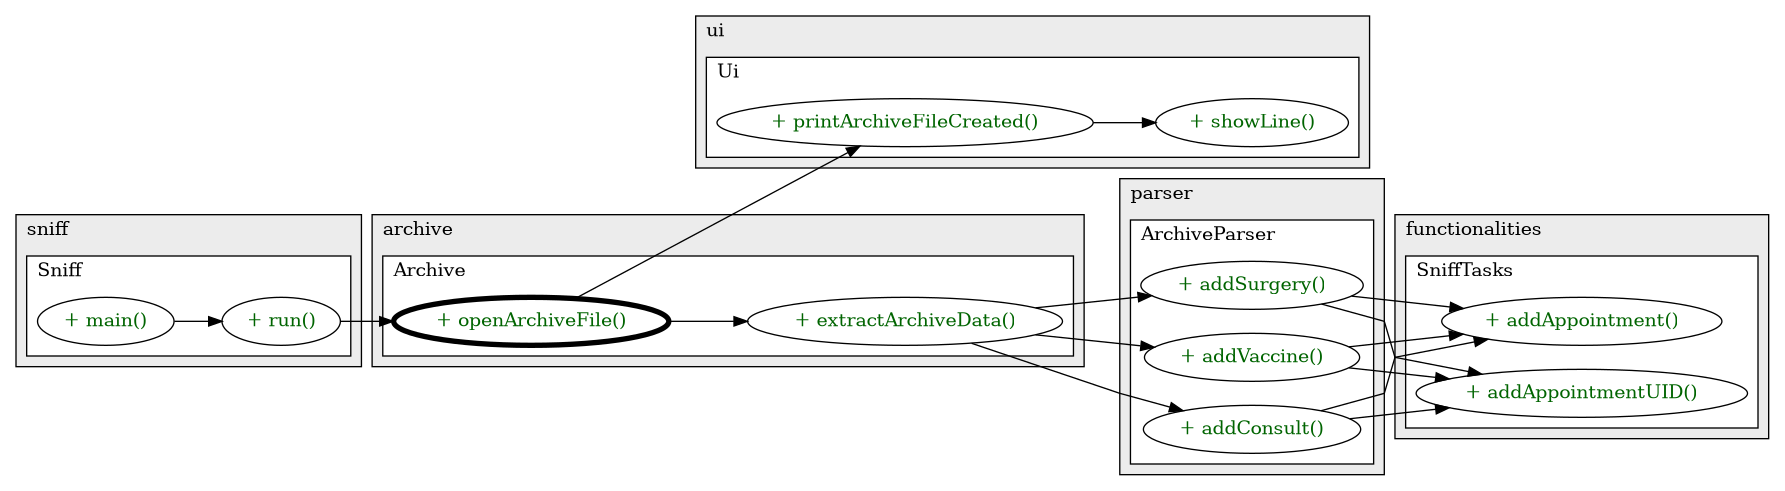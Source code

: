 @startuml

/' diagram meta data start
config=CallConfiguration;
{
  "rootMethod": "archive.Archive#openArchiveFile(String)",
  "projectClassification": {
    "searchMode": "OpenProject", // OpenProject, AllProjects
    "includedProjects": "",
    "pathEndKeywords": "*.impl",
    "isClientPath": "",
    "isClientName": "",
    "isTestPath": "",
    "isTestName": "",
    "isMappingPath": "",
    "isMappingName": "",
    "isDataAccessPath": "",
    "isDataAccessName": "",
    "isDataStructurePath": "",
    "isDataStructureName": "",
    "isInterfaceStructuresPath": "",
    "isInterfaceStructuresName": "",
    "isEntryPointPath": "",
    "isEntryPointName": "",
    "treatFinalFieldsAsMandatory": false
  },
  "graphRestriction": {
    "classPackageExcludeFilter": "",
    "classPackageIncludeFilter": "",
    "classNameExcludeFilter": "",
    "classNameIncludeFilter": "",
    "methodNameExcludeFilter": "",
    "methodNameIncludeFilter": "",
    "removeByInheritance": "", // inheritance/annotation based filtering is done in a second step
    "removeByAnnotation": "",
    "removeByClassPackage": "", // cleanup the graph after inheritance/annotation based filtering is done
    "removeByClassName": "",
    "cutMappings": false,
    "cutEnum": true,
    "cutTests": true,
    "cutClient": true,
    "cutDataAccess": false,
    "cutInterfaceStructures": false,
    "cutDataStructures": false,
    "cutGetterAndSetter": true,
    "cutConstructors": true
  },
  "graphTraversal": {
    "forwardDepth": 3,
    "backwardDepth": 3,
    "classPackageExcludeFilter": "",
    "classPackageIncludeFilter": "",
    "classNameExcludeFilter": "",
    "classNameIncludeFilter": "",
    "methodNameExcludeFilter": "",
    "methodNameIncludeFilter": "",
    "hideMappings": false,
    "hideDataStructures": false,
    "hidePrivateMethods": true,
    "hideInterfaceCalls": true, // indirection: implementation -> interface (is hidden) -> implementation
    "onlyShowApplicationEntryPoints": false, // root node is included
    "useMethodCallsForStructureDiagram": "ForwardOnly" // ForwardOnly, BothDirections, No
  },
  "details": {
    "aggregation": "GroupByClass", // ByClass, GroupByClass, None
    "showMethodParametersTypes": false,
    "showMethodParametersNames": false,
    "showMethodReturnType": false,
    "showPackageLevels": 2,
    "showCallOrder": false,
    "edgeMode": "MethodsOnly", // TypesOnly, MethodsOnly, TypesAndMethods, MethodsAndDirectTypeUsage
    "showDetailedClassStructure": false
  },
  "rootClass": "archive.Archive",
  "extensionCallbackMethod": "" // qualified.class.name#methodName - signature: public static String method(String)
}
diagram meta data end '/



digraph g {
    rankdir="LR"
    splines=polyline
    

'nodes 
subgraph cluster_109586094 { 
   	label=sniff
	labeljust=l
	fillcolor="#ececec"
	style=filled
   
   subgraph cluster_1041190780 { 
   	label=Sniff
	labeljust=l
	fillcolor=white
	style=filled
   
   Sniff655660956XXXmain1859653459[
	label="+ main()"
	style=filled
	fillcolor=white
	tooltip="Sniff

&#10;  Main entry-point for the java.sniff.Sniff application.&#10; "
	fontcolor=darkgreen
];

Sniff655660956XXXrun0[
	label="+ run()"
	style=filled
	fillcolor=white
	tooltip="Sniff

null"
	fontcolor=darkgreen
];
} 
} 

subgraph cluster_3732 { 
   	label=ui
	labeljust=l
	fillcolor="#ececec"
	style=filled
   
   subgraph cluster_1595519031 { 
   	label=Ui
	labeljust=l
	fillcolor=white
	style=filled
   
   Ui1037788935XXXprintArchiveFileCreated64711720[
	label="+ printArchiveFileCreated()"
	style=filled
	fillcolor=white
	tooltip="Ui

null"
	fontcolor=darkgreen
];

Ui1037788935XXXshowLine0[
	label="+ showLine()"
	style=filled
	fillcolor=white
	tooltip="Ui

null"
	fontcolor=darkgreen
];
} 
} 

subgraph cluster_579021399 { 
   	label=functionalities
	labeljust=l
	fillcolor="#ececec"
	style=filled
   
   subgraph cluster_203723525 { 
   	label=SniffTasks
	labeljust=l
	fillcolor=white
	style=filled
   
   SniffTasks579021399XXXaddAppointment192873343[
	label="+ addAppointment()"
	style=filled
	fillcolor=white
	tooltip="SniffTasks

null"
	fontcolor=darkgreen
];

SniffTasks579021399XXXaddAppointmentUID1808118735[
	label="+ addAppointmentUID()"
	style=filled
	fillcolor=white
	tooltip="SniffTasks

null"
	fontcolor=darkgreen
];
} 
} 

subgraph cluster_748101438 { 
   	label=archive
	labeljust=l
	fillcolor="#ececec"
	style=filled
   
   subgraph cluster_159156086 { 
   	label=Archive
	labeljust=l
	fillcolor=white
	style=filled
   
   Archive748101438XXXextractArchiveData2189724[
	label="+ extractArchiveData()"
	style=filled
	fillcolor=white
	tooltip="Archive

&#10;  Calls ArchiveParser to parse Archived task contents&#10; &#10;  @param archiveFile The SniffArchive file&#10;  @throws SniffException if errors are encountered while parsing&#10;  @throws FileNotFoundException if Archive file is not found&#10;  "
	fontcolor=darkgreen
];

Archive748101438XXXopenArchiveFile1808118735[
	label="+ openArchiveFile()"
	style=filled
	fillcolor=white
	tooltip="Archive

&#10;  Reads and adds the Archived task contents into the Appointments task list&#10; &#10;  @param filePath The path of the SniffArchive file&#10;  @throws SniffException if Archive file is not found&#10;  "
	penwidth=4
	fontcolor=darkgreen
];
} 
} 

subgraph cluster_995410913 { 
   	label=parser
	labeljust=l
	fillcolor="#ececec"
	style=filled
   
   subgraph cluster_1925837065 { 
   	label=ArchiveParser
	labeljust=l
	fillcolor=white
	style=filled
   
   ArchiveParser1930038276XXXaddConsult1808118735[
	label="+ addConsult()"
	style=filled
	fillcolor=white
	tooltip="ArchiveParser

&#10;  Parser to add Consultation Type Appointments&#10; &#10;  @param content the consultation type task to add to the Appointment task list&#10;  @throws SniffException when incorrect date and time format is stored&#10;  "
	fontcolor=darkgreen
];

ArchiveParser1930038276XXXaddSurgery1808118735[
	label="+ addSurgery()"
	style=filled
	fillcolor=white
	tooltip="ArchiveParser

&#10;  Parser to add Surgery Type Appointments&#10; &#10;  @param content the surgery type task to add to the Appointment task list&#10;  @throws SniffException when incorrect date and time format is stored&#10;  "
	fontcolor=darkgreen
];

ArchiveParser1930038276XXXaddVaccine1808118735[
	label="+ addVaccine()"
	style=filled
	fillcolor=white
	tooltip="ArchiveParser

&#10;  Parser to add Vaccination Type Appointments&#10; &#10;  @param content the vaccination type task to add to the Appointment task list&#10;  @throws SniffException when incorrect date and time format is stored&#10;  "
	fontcolor=darkgreen
];
} 
} 

'edges    
Archive748101438XXXextractArchiveData2189724 -> ArchiveParser1930038276XXXaddConsult1808118735;
Archive748101438XXXextractArchiveData2189724 -> ArchiveParser1930038276XXXaddSurgery1808118735;
Archive748101438XXXextractArchiveData2189724 -> ArchiveParser1930038276XXXaddVaccine1808118735;
Archive748101438XXXopenArchiveFile1808118735 -> Archive748101438XXXextractArchiveData2189724;
Archive748101438XXXopenArchiveFile1808118735 -> Ui1037788935XXXprintArchiveFileCreated64711720;
ArchiveParser1930038276XXXaddConsult1808118735 -> SniffTasks579021399XXXaddAppointment192873343;
ArchiveParser1930038276XXXaddConsult1808118735 -> SniffTasks579021399XXXaddAppointmentUID1808118735;
ArchiveParser1930038276XXXaddSurgery1808118735 -> SniffTasks579021399XXXaddAppointment192873343;
ArchiveParser1930038276XXXaddSurgery1808118735 -> SniffTasks579021399XXXaddAppointmentUID1808118735;
ArchiveParser1930038276XXXaddVaccine1808118735 -> SniffTasks579021399XXXaddAppointment192873343;
ArchiveParser1930038276XXXaddVaccine1808118735 -> SniffTasks579021399XXXaddAppointmentUID1808118735;
Sniff655660956XXXmain1859653459 -> Sniff655660956XXXrun0;
Sniff655660956XXXrun0 -> Archive748101438XXXopenArchiveFile1808118735;
Ui1037788935XXXprintArchiveFileCreated64711720 -> Ui1037788935XXXshowLine0;
    
}
@enduml